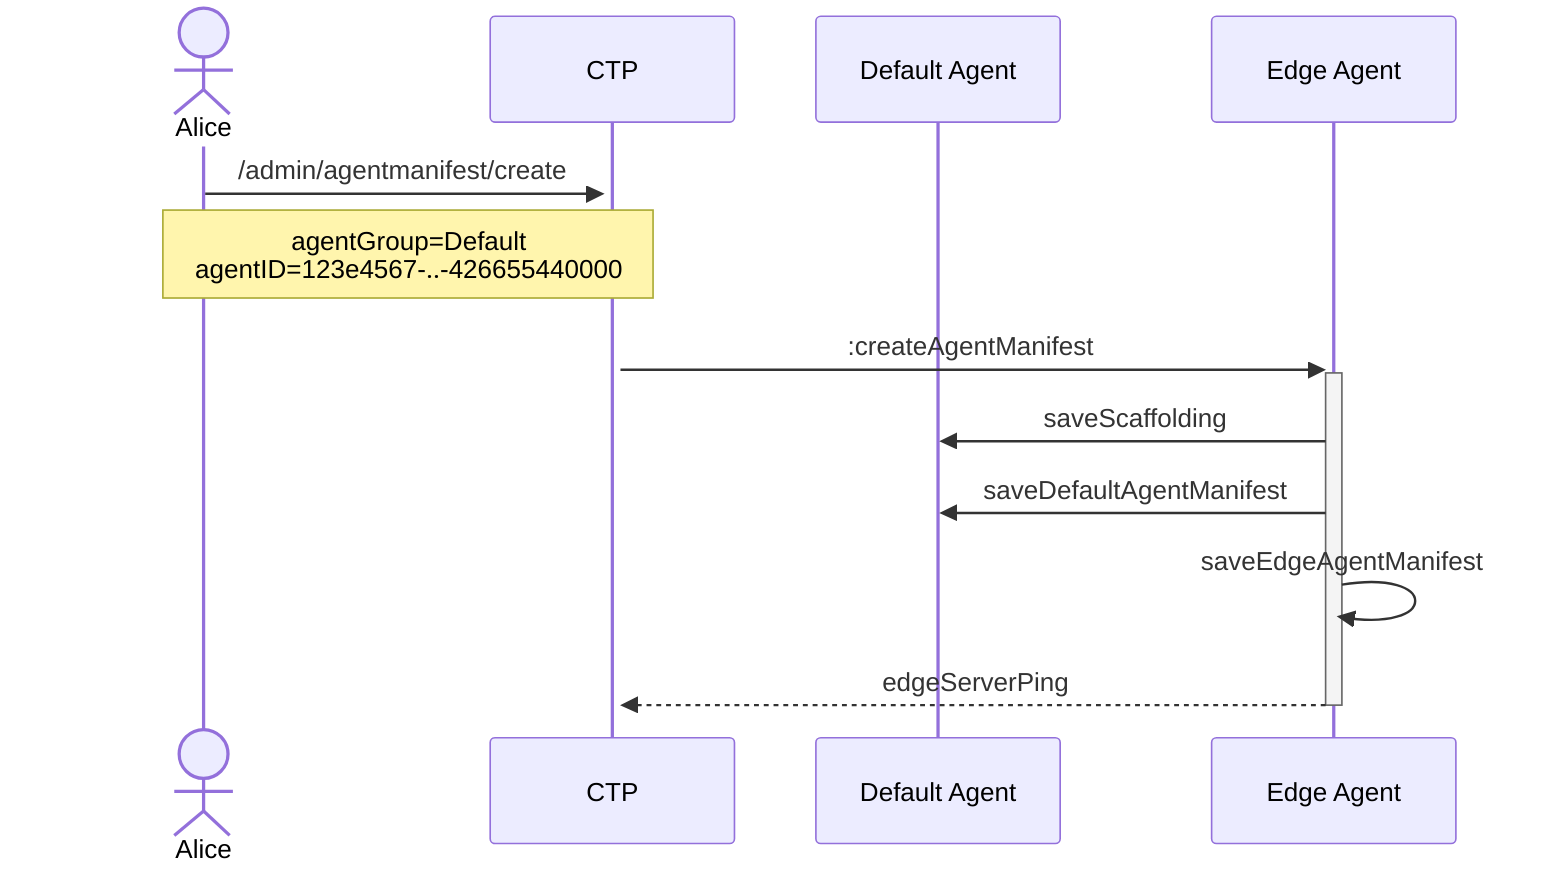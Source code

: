 sequenceDiagram
    actor A as Alice
    participant C as CTP
    participant D as Default Agent
    participant E as Edge Agent
    A->>+C: /admin/agentmanifest/create
    Note over A,C: agentGroup=Default<br>agentID=123e4567-#8229;-426655440000
    C->>+E: :createAgentManifest
    E->>D: saveScaffolding
    E->>D: saveDefaultAgentManifest
    E->>E: saveEdgeAgentManifest
    E-->>-C: edgeServerPing